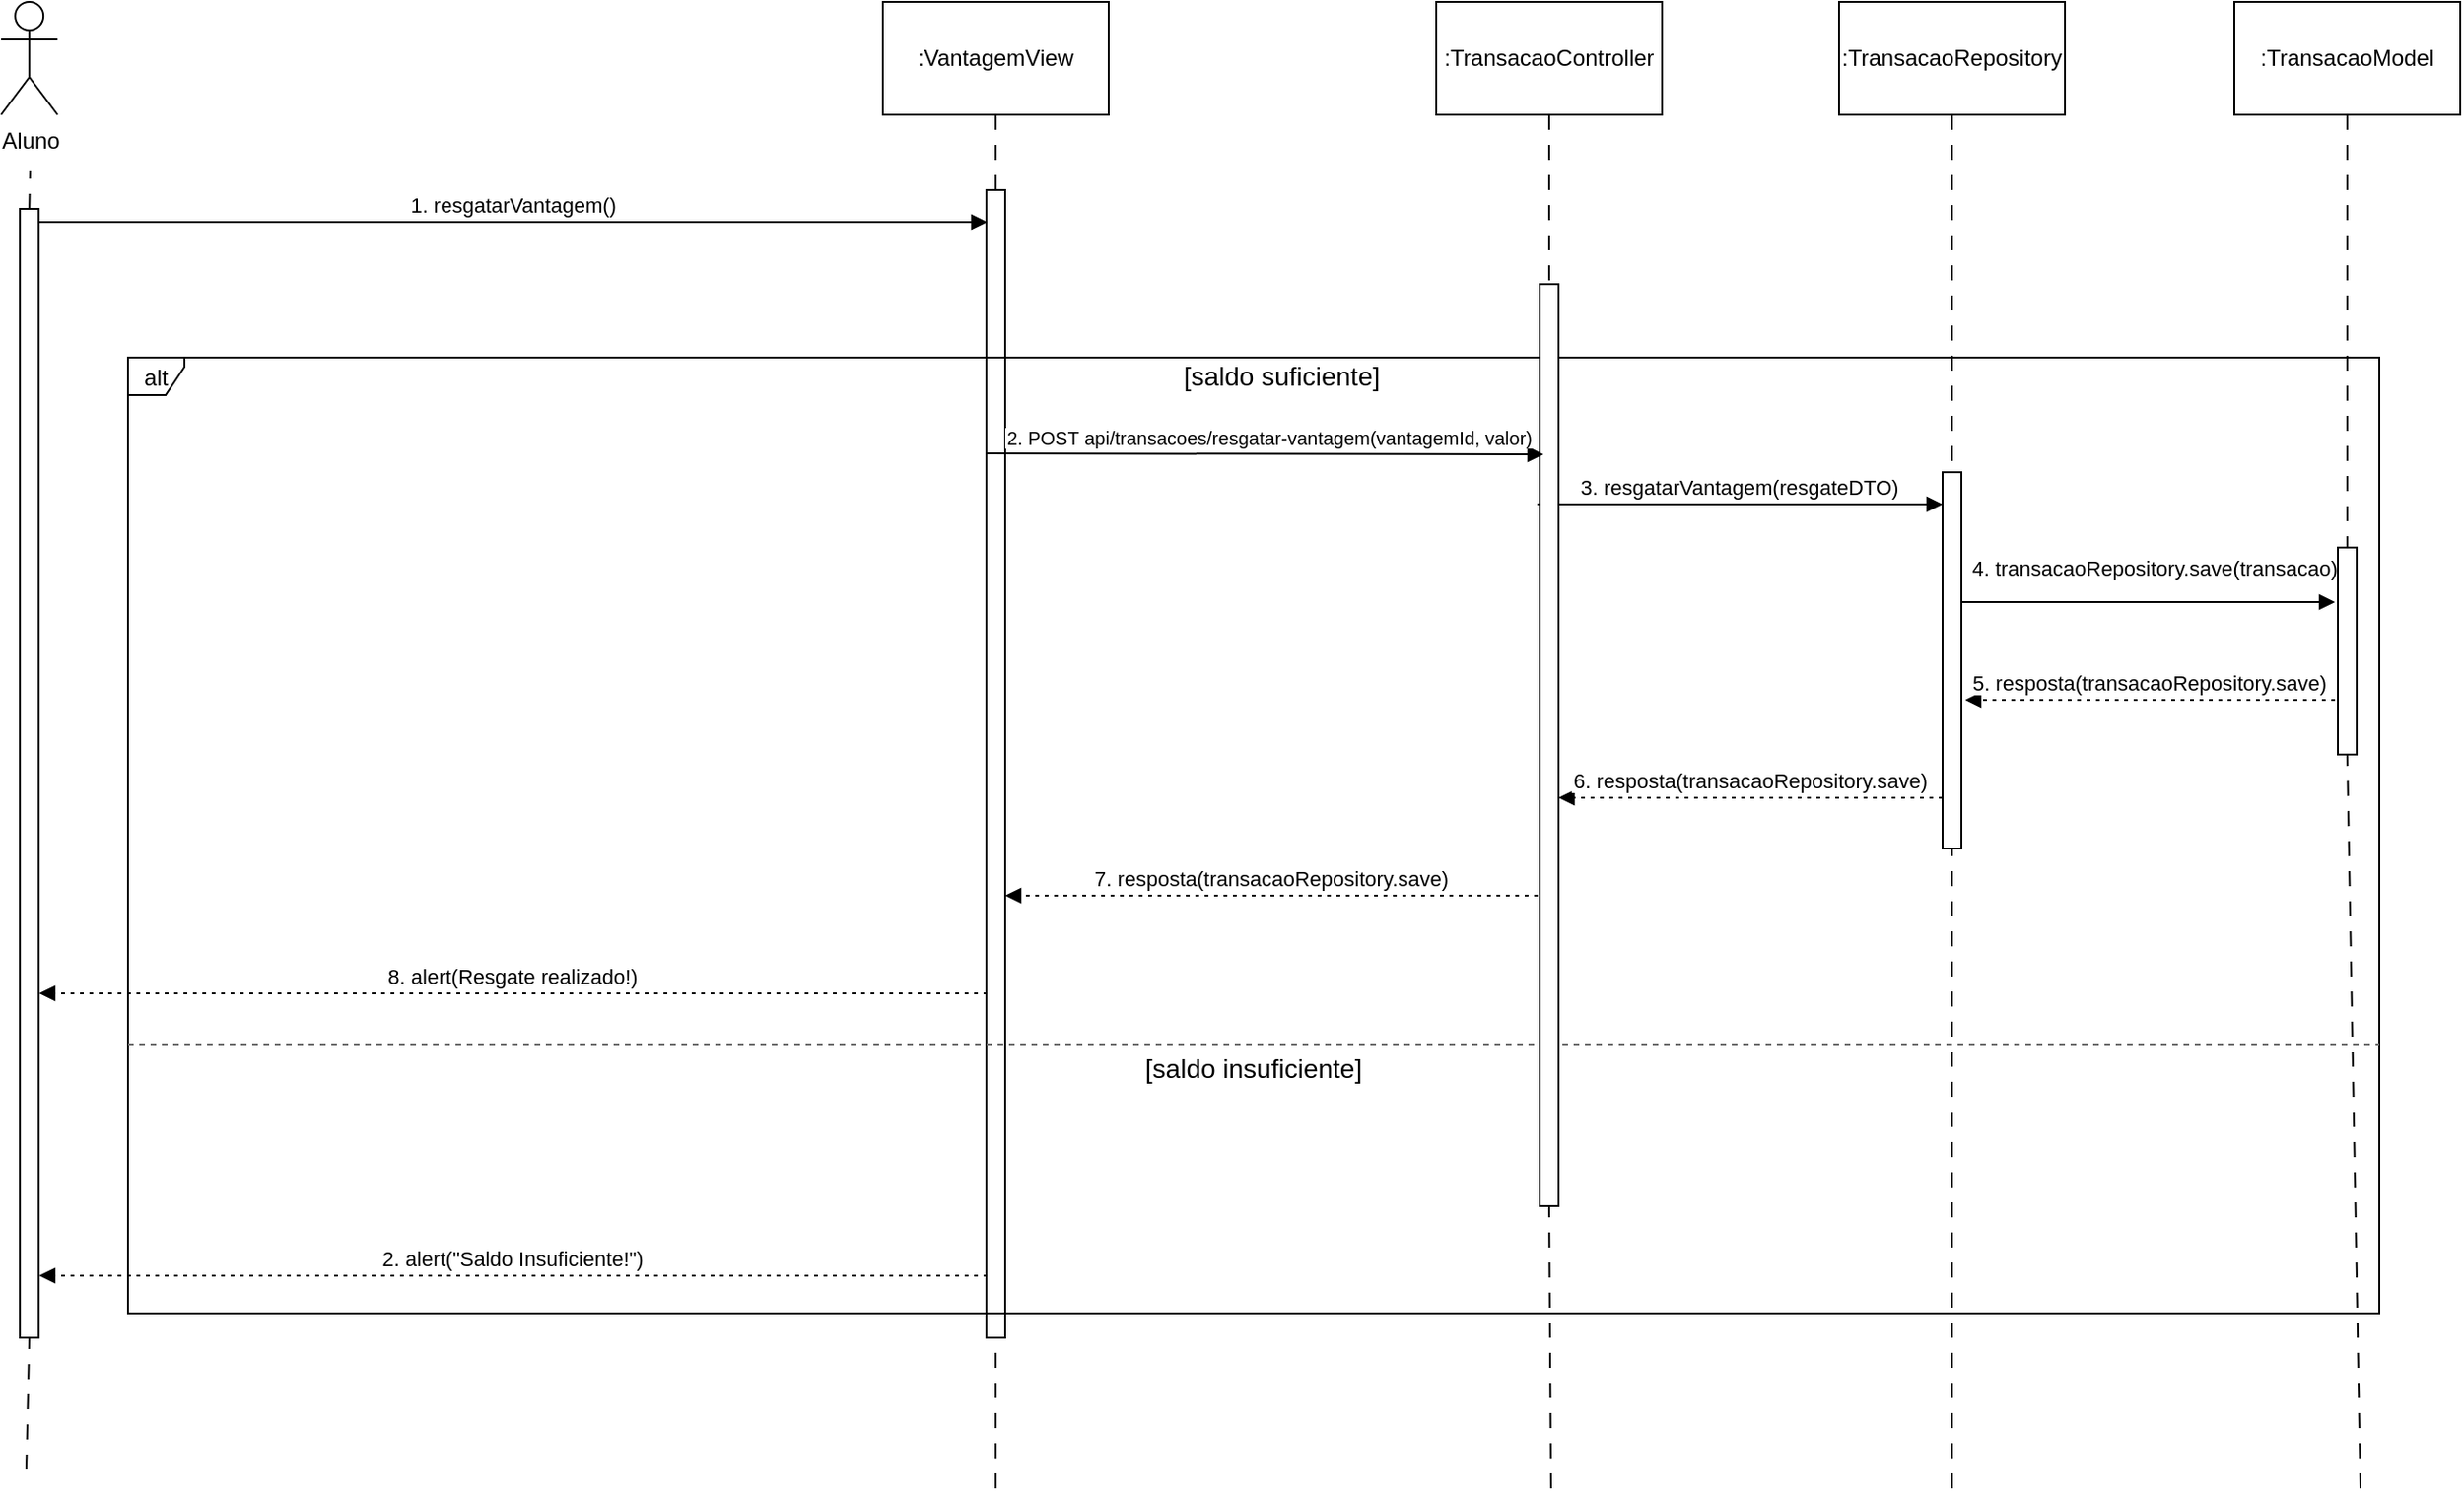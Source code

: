 <mxfile version="27.1.4">
  <diagram name="Página-1" id="sPuBkT5-31xZ2MH82qSr">
    <mxGraphModel grid="1" page="1" gridSize="10" guides="1" tooltips="1" connect="1" arrows="1" fold="1" pageScale="1" pageWidth="2000" pageHeight="2000" math="0" shadow="0">
      <root>
        <mxCell id="0" />
        <mxCell id="1" parent="0" />
        <mxCell id="fcKy92MaBOGYKZsUQRH_-28" value="1. resgatarVantagem()" style="verticalAlign=bottom;edgeStyle=elbowEdgeStyle;elbow=vertical;curved=0;rounded=0;endArrow=block;" edge="1" parent="1">
          <mxGeometry relative="1" as="geometry">
            <Array as="points">
              <mxPoint x="987" y="927" />
            </Array>
            <mxPoint x="696.824" y="927.0" as="sourcePoint" />
            <mxPoint x="1200.5" y="927" as="targetPoint" />
          </mxGeometry>
        </mxCell>
        <mxCell id="fcKy92MaBOGYKZsUQRH_-32" value="3. resgatarVantagem(resgateDTO)" style="verticalAlign=bottom;edgeStyle=elbowEdgeStyle;elbow=vertical;curved=0;rounded=0;endArrow=block;" edge="1" parent="1">
          <mxGeometry relative="1" as="geometry">
            <Array as="points">
              <mxPoint x="1609" y="1077" />
            </Array>
            <mxPoint x="1492.75" y="1077" as="sourcePoint" />
            <mxPoint x="1708.0" y="1077.0" as="targetPoint" />
          </mxGeometry>
        </mxCell>
        <mxCell id="fcKy92MaBOGYKZsUQRH_-34" value="4. transacaoRepository.save(transacao)" style="verticalAlign=bottom;edgeStyle=elbowEdgeStyle;elbow=horizontal;curved=0;rounded=0;endArrow=block;" edge="1" parent="1">
          <mxGeometry x="0.085" y="9" relative="1" as="geometry">
            <Array as="points">
              <mxPoint x="1821" y="1129" />
            </Array>
            <mxPoint x="1707.824" y="1129" as="sourcePoint" />
            <mxPoint x="1916.5" y="1129" as="targetPoint" />
            <mxPoint as="offset" />
          </mxGeometry>
        </mxCell>
        <mxCell id="fcKy92MaBOGYKZsUQRH_-36" value="5. resposta(transacaoRepository.save)" style="verticalAlign=bottom;edgeStyle=elbowEdgeStyle;elbow=vertical;curved=0;rounded=0;dashed=1;dashPattern=2 3;endArrow=block;entryX=1.2;entryY=0.605;entryDx=0;entryDy=0;entryPerimeter=0;" edge="1" parent="1" target="fcKy92MaBOGYKZsUQRH_-60">
          <mxGeometry relative="1" as="geometry">
            <Array as="points">
              <mxPoint x="1824" y="1181" />
            </Array>
            <mxPoint x="1750" y="1180" as="targetPoint" />
            <mxPoint x="1916.5" y="1181.0" as="sourcePoint" />
          </mxGeometry>
        </mxCell>
        <mxCell id="fcKy92MaBOGYKZsUQRH_-38" value="6. resposta(transacaoRepository.save)" style="verticalAlign=bottom;edgeStyle=elbowEdgeStyle;elbow=vertical;curved=0;rounded=0;dashed=1;dashPattern=2 3;endArrow=block;" edge="1" parent="1" target="fcKy92MaBOGYKZsUQRH_-57">
          <mxGeometry relative="1" as="geometry">
            <Array as="points">
              <mxPoint x="1612" y="1233" />
            </Array>
            <mxPoint x="1708.0" y="1233" as="sourcePoint" />
            <mxPoint x="1530" y="1233" as="targetPoint" />
          </mxGeometry>
        </mxCell>
        <mxCell id="fcKy92MaBOGYKZsUQRH_-40" value="7. resposta(transacaoRepository.save)" style="verticalAlign=bottom;edgeStyle=elbowEdgeStyle;elbow=vertical;curved=0;rounded=0;dashed=1;dashPattern=2 3;endArrow=block;" edge="1" parent="1" target="fcKy92MaBOGYKZsUQRH_-54">
          <mxGeometry relative="1" as="geometry">
            <Array as="points">
              <mxPoint x="1359" y="1285" />
            </Array>
            <mxPoint x="1493" y="1285.0" as="sourcePoint" />
            <mxPoint x="1200.591" y="1285" as="targetPoint" />
          </mxGeometry>
        </mxCell>
        <mxCell id="fcKy92MaBOGYKZsUQRH_-42" value="8. alert(Resgate realizado!)" style="verticalAlign=bottom;edgeStyle=elbowEdgeStyle;elbow=vertical;curved=0;rounded=0;dashed=1;dashPattern=2 3;endArrow=block;" edge="1" parent="1">
          <mxGeometry relative="1" as="geometry">
            <Array as="points">
              <mxPoint x="990" y="1337" />
            </Array>
            <mxPoint x="1200.5" y="1337" as="sourcePoint" />
            <mxPoint x="696.824" y="1337" as="targetPoint" />
          </mxGeometry>
        </mxCell>
        <mxCell id="fcKy92MaBOGYKZsUQRH_-46" value="2. alert(&quot;Saldo Insuficiente!&quot;)" style="verticalAlign=bottom;edgeStyle=elbowEdgeStyle;elbow=vertical;curved=0;rounded=0;dashed=1;dashPattern=2 3;endArrow=block;" edge="1" parent="1">
          <mxGeometry relative="1" as="geometry">
            <Array as="points">
              <mxPoint x="990" y="1487" />
            </Array>
            <mxPoint x="1200.5" y="1487.0" as="sourcePoint" />
            <mxPoint x="696.824" y="1487" as="targetPoint" />
          </mxGeometry>
        </mxCell>
        <mxCell id="fcKy92MaBOGYKZsUQRH_-48" value="Aluno" style="shape=umlActor;verticalLabelPosition=bottom;verticalAlign=top;html=1;outlineConnect=0;" vertex="1" parent="1">
          <mxGeometry x="676.58" y="810" width="30" height="60" as="geometry" />
        </mxCell>
        <mxCell id="fcKy92MaBOGYKZsUQRH_-52" style="edgeStyle=orthogonalEdgeStyle;rounded=0;orthogonalLoop=1;jettySize=auto;html=1;endArrow=none;startFill=0;entryX=0.5;entryY=0;entryDx=0;entryDy=0;dashed=1;dashPattern=8 8;" edge="1" parent="1" source="fcKy92MaBOGYKZsUQRH_-51" target="fcKy92MaBOGYKZsUQRH_-54">
          <mxGeometry relative="1" as="geometry">
            <mxPoint x="1200" y="910" as="targetPoint" />
          </mxGeometry>
        </mxCell>
        <mxCell id="fcKy92MaBOGYKZsUQRH_-51" value=":VantagemView" style="rounded=0;whiteSpace=wrap;html=1;" vertex="1" parent="1">
          <mxGeometry x="1145" y="810" width="120" height="60" as="geometry" />
        </mxCell>
        <mxCell id="fcKy92MaBOGYKZsUQRH_-54" value="" style="rounded=0;whiteSpace=wrap;html=1;" vertex="1" parent="1">
          <mxGeometry x="1200" y="910" width="10" height="610" as="geometry" />
        </mxCell>
        <mxCell id="fcKy92MaBOGYKZsUQRH_-25" value="alt" style="shape=umlFrame;pointerEvents=0;dropTarget=0;strokeColor=#000000;height=20;width=30" vertex="1" parent="1">
          <mxGeometry x="744" y="999" width="1196" height="508" as="geometry" />
        </mxCell>
        <mxCell id="fcKy92MaBOGYKZsUQRH_-26" value="[saldo suficiente]" style="text;strokeColor=none;fillColor=none;align=center;verticalAlign=middle;whiteSpace=wrap;fontSize=14;" vertex="1" parent="fcKy92MaBOGYKZsUQRH_-25">
          <mxGeometry x="30.304" width="1165.696" height="20" as="geometry" />
        </mxCell>
        <mxCell id="fcKy92MaBOGYKZsUQRH_-27" value="[saldo insuficiente]" style="shape=line;dashed=1;whiteSpace=wrap;verticalAlign=top;labelPosition=center;verticalLabelPosition=middle;align=center;strokeColor=light-dark(#6C6C6C,#535353);fontSize=14;" vertex="1" parent="fcKy92MaBOGYKZsUQRH_-25">
          <mxGeometry y="363" width="1196" height="4" as="geometry" />
        </mxCell>
        <mxCell id="fcKy92MaBOGYKZsUQRH_-56" style="edgeStyle=orthogonalEdgeStyle;rounded=0;orthogonalLoop=1;jettySize=auto;html=1;endArrow=none;startFill=0;dashed=1;dashPattern=8 8;" edge="1" parent="1" source="fcKy92MaBOGYKZsUQRH_-55" target="fcKy92MaBOGYKZsUQRH_-57">
          <mxGeometry relative="1" as="geometry">
            <mxPoint x="1500" y="960.0" as="targetPoint" />
          </mxGeometry>
        </mxCell>
        <mxCell id="fcKy92MaBOGYKZsUQRH_-55" value=":TransacaoController" style="rounded=0;whiteSpace=wrap;html=1;" vertex="1" parent="1">
          <mxGeometry x="1439" y="810" width="120" height="60" as="geometry" />
        </mxCell>
        <mxCell id="fcKy92MaBOGYKZsUQRH_-57" value="" style="rounded=0;whiteSpace=wrap;html=1;" vertex="1" parent="1">
          <mxGeometry x="1494" y="960" width="10" height="490" as="geometry" />
        </mxCell>
        <mxCell id="fcKy92MaBOGYKZsUQRH_-59" style="edgeStyle=orthogonalEdgeStyle;rounded=0;orthogonalLoop=1;jettySize=auto;html=1;endArrow=none;startFill=0;dashed=1;dashPattern=8 8;" edge="1" parent="1" source="fcKy92MaBOGYKZsUQRH_-58" target="fcKy92MaBOGYKZsUQRH_-60">
          <mxGeometry relative="1" as="geometry">
            <mxPoint x="1720" y="930" as="targetPoint" />
          </mxGeometry>
        </mxCell>
        <mxCell id="fcKy92MaBOGYKZsUQRH_-58" value=":TransacaoRepository" style="rounded=0;whiteSpace=wrap;html=1;" vertex="1" parent="1">
          <mxGeometry x="1653" y="810" width="120" height="60" as="geometry" />
        </mxCell>
        <mxCell id="fcKy92MaBOGYKZsUQRH_-60" value="" style="rounded=0;whiteSpace=wrap;html=1;" vertex="1" parent="1">
          <mxGeometry x="1708" y="1060" width="10" height="200" as="geometry" />
        </mxCell>
        <mxCell id="vztoHtuCxGVVbcZvMwQ3-3" style="edgeStyle=orthogonalEdgeStyle;rounded=0;orthogonalLoop=1;jettySize=auto;html=1;endArrow=none;startFill=0;dashed=1;dashPattern=8 8;" edge="1" parent="1" source="vztoHtuCxGVVbcZvMwQ3-1" target="vztoHtuCxGVVbcZvMwQ3-4">
          <mxGeometry relative="1" as="geometry">
            <mxPoint x="1910" y="960" as="targetPoint" />
          </mxGeometry>
        </mxCell>
        <mxCell id="vztoHtuCxGVVbcZvMwQ3-1" value=":TransacaoModel" style="rounded=0;whiteSpace=wrap;html=1;" vertex="1" parent="1">
          <mxGeometry x="1863" y="810" width="120" height="60" as="geometry" />
        </mxCell>
        <mxCell id="vztoHtuCxGVVbcZvMwQ3-4" value="" style="rounded=0;whiteSpace=wrap;html=1;" vertex="1" parent="1">
          <mxGeometry x="1918" y="1100" width="10" height="110" as="geometry" />
        </mxCell>
        <mxCell id="vztoHtuCxGVVbcZvMwQ3-5" value="" style="endArrow=none;html=1;rounded=0;entryX=0.5;entryY=1;entryDx=0;entryDy=0;dashed=1;dashPattern=8 8;" edge="1" parent="1" target="fcKy92MaBOGYKZsUQRH_-57">
          <mxGeometry width="50" height="50" relative="1" as="geometry">
            <mxPoint x="1500" y="1600" as="sourcePoint" />
            <mxPoint x="1520" y="1410" as="targetPoint" />
          </mxGeometry>
        </mxCell>
        <mxCell id="vztoHtuCxGVVbcZvMwQ3-6" value="" style="endArrow=none;html=1;rounded=0;entryX=0.5;entryY=1;entryDx=0;entryDy=0;dashed=1;dashPattern=8 8;" edge="1" parent="1" target="fcKy92MaBOGYKZsUQRH_-54">
          <mxGeometry width="50" height="50" relative="1" as="geometry">
            <mxPoint x="1205" y="1600" as="sourcePoint" />
            <mxPoint x="1570" y="1410" as="targetPoint" />
          </mxGeometry>
        </mxCell>
        <mxCell id="vztoHtuCxGVVbcZvMwQ3-7" value="" style="endArrow=none;html=1;rounded=0;entryX=0.5;entryY=1;entryDx=0;entryDy=0;dashed=1;dashPattern=8 8;" edge="1" parent="1" target="fcKy92MaBOGYKZsUQRH_-60">
          <mxGeometry width="50" height="50" relative="1" as="geometry">
            <mxPoint x="1713" y="1600" as="sourcePoint" />
            <mxPoint x="1460" y="1340" as="targetPoint" />
          </mxGeometry>
        </mxCell>
        <mxCell id="vztoHtuCxGVVbcZvMwQ3-8" value="" style="endArrow=none;html=1;rounded=0;entryX=0.5;entryY=1;entryDx=0;entryDy=0;dashed=1;dashPattern=8 8;" edge="1" parent="1" target="vztoHtuCxGVVbcZvMwQ3-4">
          <mxGeometry width="50" height="50" relative="1" as="geometry">
            <mxPoint x="1930" y="1600" as="sourcePoint" />
            <mxPoint x="1830" y="1290" as="targetPoint" />
          </mxGeometry>
        </mxCell>
        <mxCell id="9Hm2z0nSF3GJGM9ksLW9-1" value="" style="endArrow=none;html=1;rounded=0;exitX=0.5;exitY=0;exitDx=0;exitDy=0;dashed=1;dashPattern=8 8;" edge="1" parent="1">
          <mxGeometry width="50" height="50" relative="1" as="geometry">
            <mxPoint x="691.58" y="920" as="sourcePoint" />
            <mxPoint x="692" y="900" as="targetPoint" />
          </mxGeometry>
        </mxCell>
        <mxCell id="9Hm2z0nSF3GJGM9ksLW9-3" value="" style="rounded=0;whiteSpace=wrap;html=1;" vertex="1" parent="1">
          <mxGeometry x="686.58" y="920" width="10" height="600" as="geometry" />
        </mxCell>
        <mxCell id="9Hm2z0nSF3GJGM9ksLW9-4" value="" style="endArrow=none;html=1;rounded=0;entryX=0.5;entryY=1;entryDx=0;entryDy=0;dashed=1;dashPattern=8 8;" edge="1" parent="1" target="9Hm2z0nSF3GJGM9ksLW9-3">
          <mxGeometry width="50" height="50" relative="1" as="geometry">
            <mxPoint x="690" y="1590" as="sourcePoint" />
            <mxPoint x="870" y="1490" as="targetPoint" />
          </mxGeometry>
        </mxCell>
        <mxCell id="vXxvxt5KcdFki-orMWLI-1" value="2. POST api/transacoes/resgatar-vantagem(vantagemId, valor)" style="verticalAlign=bottom;edgeStyle=elbowEdgeStyle;elbow=vertical;curved=0;rounded=0;endArrow=block;fontSize=10;exitX=-0.1;exitY=0.239;exitDx=0;exitDy=0;exitPerimeter=0;entryX=0.1;entryY=0.198;entryDx=0;entryDy=0;entryPerimeter=0;" edge="1" parent="1">
          <mxGeometry x="0.017" relative="1" as="geometry">
            <Array as="points" />
            <mxPoint x="1200" y="1050" as="sourcePoint" />
            <mxPoint x="1496" y="1051" as="targetPoint" />
            <mxPoint as="offset" />
          </mxGeometry>
        </mxCell>
      </root>
    </mxGraphModel>
  </diagram>
</mxfile>
